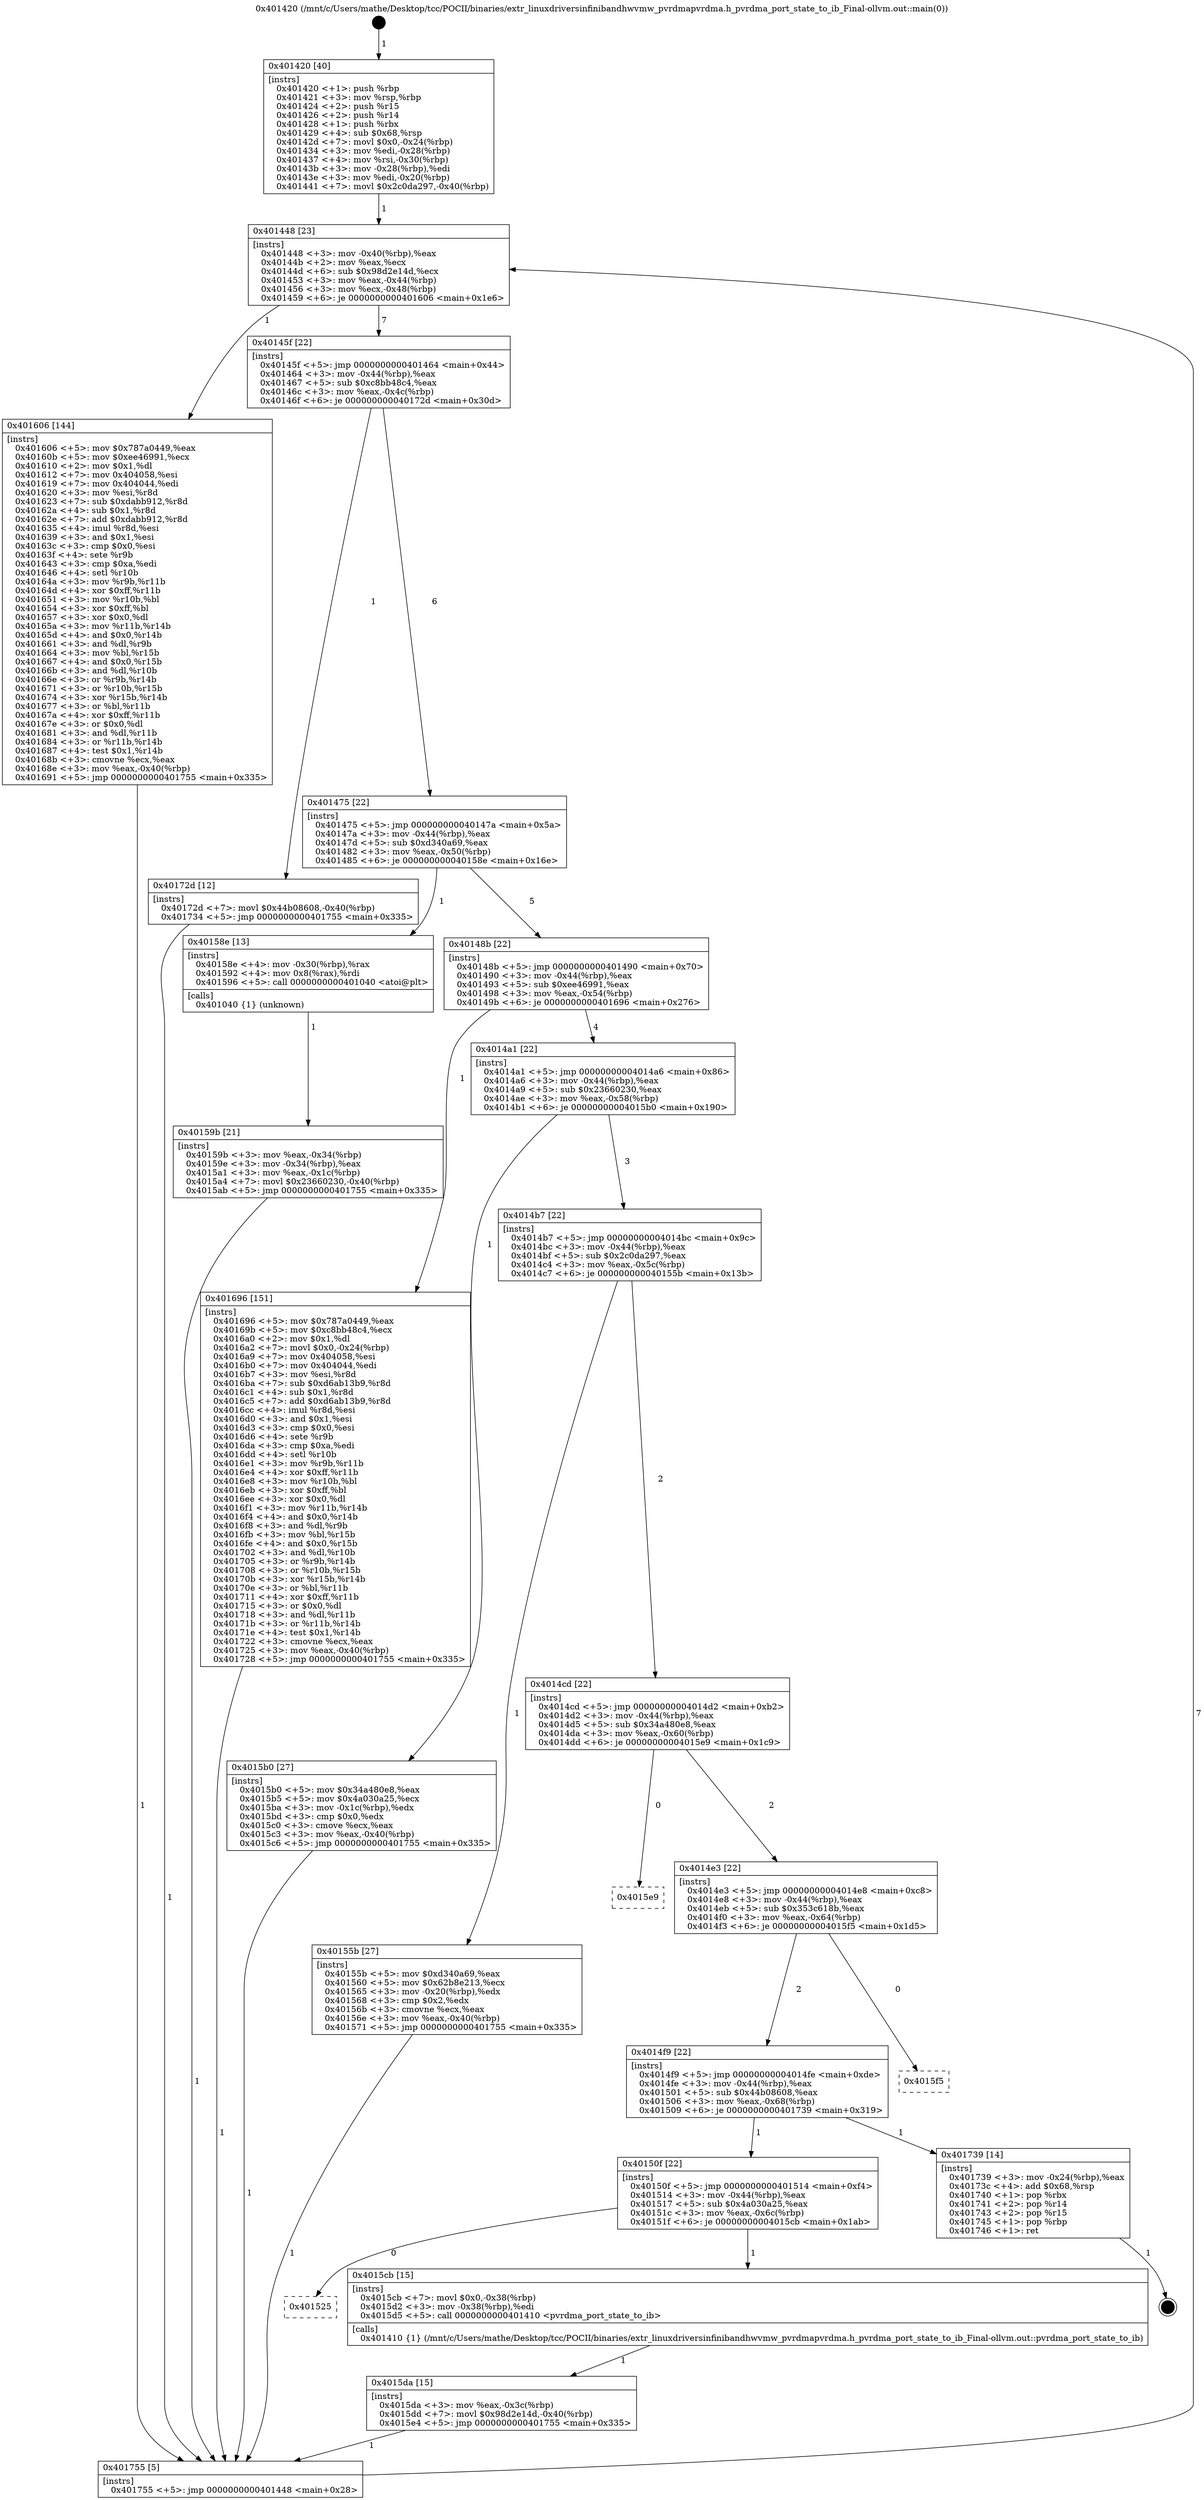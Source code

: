 digraph "0x401420" {
  label = "0x401420 (/mnt/c/Users/mathe/Desktop/tcc/POCII/binaries/extr_linuxdriversinfinibandhwvmw_pvrdmapvrdma.h_pvrdma_port_state_to_ib_Final-ollvm.out::main(0))"
  labelloc = "t"
  node[shape=record]

  Entry [label="",width=0.3,height=0.3,shape=circle,fillcolor=black,style=filled]
  "0x401448" [label="{
     0x401448 [23]\l
     | [instrs]\l
     &nbsp;&nbsp;0x401448 \<+3\>: mov -0x40(%rbp),%eax\l
     &nbsp;&nbsp;0x40144b \<+2\>: mov %eax,%ecx\l
     &nbsp;&nbsp;0x40144d \<+6\>: sub $0x98d2e14d,%ecx\l
     &nbsp;&nbsp;0x401453 \<+3\>: mov %eax,-0x44(%rbp)\l
     &nbsp;&nbsp;0x401456 \<+3\>: mov %ecx,-0x48(%rbp)\l
     &nbsp;&nbsp;0x401459 \<+6\>: je 0000000000401606 \<main+0x1e6\>\l
  }"]
  "0x401606" [label="{
     0x401606 [144]\l
     | [instrs]\l
     &nbsp;&nbsp;0x401606 \<+5\>: mov $0x787a0449,%eax\l
     &nbsp;&nbsp;0x40160b \<+5\>: mov $0xee46991,%ecx\l
     &nbsp;&nbsp;0x401610 \<+2\>: mov $0x1,%dl\l
     &nbsp;&nbsp;0x401612 \<+7\>: mov 0x404058,%esi\l
     &nbsp;&nbsp;0x401619 \<+7\>: mov 0x404044,%edi\l
     &nbsp;&nbsp;0x401620 \<+3\>: mov %esi,%r8d\l
     &nbsp;&nbsp;0x401623 \<+7\>: sub $0xdabb912,%r8d\l
     &nbsp;&nbsp;0x40162a \<+4\>: sub $0x1,%r8d\l
     &nbsp;&nbsp;0x40162e \<+7\>: add $0xdabb912,%r8d\l
     &nbsp;&nbsp;0x401635 \<+4\>: imul %r8d,%esi\l
     &nbsp;&nbsp;0x401639 \<+3\>: and $0x1,%esi\l
     &nbsp;&nbsp;0x40163c \<+3\>: cmp $0x0,%esi\l
     &nbsp;&nbsp;0x40163f \<+4\>: sete %r9b\l
     &nbsp;&nbsp;0x401643 \<+3\>: cmp $0xa,%edi\l
     &nbsp;&nbsp;0x401646 \<+4\>: setl %r10b\l
     &nbsp;&nbsp;0x40164a \<+3\>: mov %r9b,%r11b\l
     &nbsp;&nbsp;0x40164d \<+4\>: xor $0xff,%r11b\l
     &nbsp;&nbsp;0x401651 \<+3\>: mov %r10b,%bl\l
     &nbsp;&nbsp;0x401654 \<+3\>: xor $0xff,%bl\l
     &nbsp;&nbsp;0x401657 \<+3\>: xor $0x0,%dl\l
     &nbsp;&nbsp;0x40165a \<+3\>: mov %r11b,%r14b\l
     &nbsp;&nbsp;0x40165d \<+4\>: and $0x0,%r14b\l
     &nbsp;&nbsp;0x401661 \<+3\>: and %dl,%r9b\l
     &nbsp;&nbsp;0x401664 \<+3\>: mov %bl,%r15b\l
     &nbsp;&nbsp;0x401667 \<+4\>: and $0x0,%r15b\l
     &nbsp;&nbsp;0x40166b \<+3\>: and %dl,%r10b\l
     &nbsp;&nbsp;0x40166e \<+3\>: or %r9b,%r14b\l
     &nbsp;&nbsp;0x401671 \<+3\>: or %r10b,%r15b\l
     &nbsp;&nbsp;0x401674 \<+3\>: xor %r15b,%r14b\l
     &nbsp;&nbsp;0x401677 \<+3\>: or %bl,%r11b\l
     &nbsp;&nbsp;0x40167a \<+4\>: xor $0xff,%r11b\l
     &nbsp;&nbsp;0x40167e \<+3\>: or $0x0,%dl\l
     &nbsp;&nbsp;0x401681 \<+3\>: and %dl,%r11b\l
     &nbsp;&nbsp;0x401684 \<+3\>: or %r11b,%r14b\l
     &nbsp;&nbsp;0x401687 \<+4\>: test $0x1,%r14b\l
     &nbsp;&nbsp;0x40168b \<+3\>: cmovne %ecx,%eax\l
     &nbsp;&nbsp;0x40168e \<+3\>: mov %eax,-0x40(%rbp)\l
     &nbsp;&nbsp;0x401691 \<+5\>: jmp 0000000000401755 \<main+0x335\>\l
  }"]
  "0x40145f" [label="{
     0x40145f [22]\l
     | [instrs]\l
     &nbsp;&nbsp;0x40145f \<+5\>: jmp 0000000000401464 \<main+0x44\>\l
     &nbsp;&nbsp;0x401464 \<+3\>: mov -0x44(%rbp),%eax\l
     &nbsp;&nbsp;0x401467 \<+5\>: sub $0xc8bb48c4,%eax\l
     &nbsp;&nbsp;0x40146c \<+3\>: mov %eax,-0x4c(%rbp)\l
     &nbsp;&nbsp;0x40146f \<+6\>: je 000000000040172d \<main+0x30d\>\l
  }"]
  Exit [label="",width=0.3,height=0.3,shape=circle,fillcolor=black,style=filled,peripheries=2]
  "0x40172d" [label="{
     0x40172d [12]\l
     | [instrs]\l
     &nbsp;&nbsp;0x40172d \<+7\>: movl $0x44b08608,-0x40(%rbp)\l
     &nbsp;&nbsp;0x401734 \<+5\>: jmp 0000000000401755 \<main+0x335\>\l
  }"]
  "0x401475" [label="{
     0x401475 [22]\l
     | [instrs]\l
     &nbsp;&nbsp;0x401475 \<+5\>: jmp 000000000040147a \<main+0x5a\>\l
     &nbsp;&nbsp;0x40147a \<+3\>: mov -0x44(%rbp),%eax\l
     &nbsp;&nbsp;0x40147d \<+5\>: sub $0xd340a69,%eax\l
     &nbsp;&nbsp;0x401482 \<+3\>: mov %eax,-0x50(%rbp)\l
     &nbsp;&nbsp;0x401485 \<+6\>: je 000000000040158e \<main+0x16e\>\l
  }"]
  "0x4015da" [label="{
     0x4015da [15]\l
     | [instrs]\l
     &nbsp;&nbsp;0x4015da \<+3\>: mov %eax,-0x3c(%rbp)\l
     &nbsp;&nbsp;0x4015dd \<+7\>: movl $0x98d2e14d,-0x40(%rbp)\l
     &nbsp;&nbsp;0x4015e4 \<+5\>: jmp 0000000000401755 \<main+0x335\>\l
  }"]
  "0x40158e" [label="{
     0x40158e [13]\l
     | [instrs]\l
     &nbsp;&nbsp;0x40158e \<+4\>: mov -0x30(%rbp),%rax\l
     &nbsp;&nbsp;0x401592 \<+4\>: mov 0x8(%rax),%rdi\l
     &nbsp;&nbsp;0x401596 \<+5\>: call 0000000000401040 \<atoi@plt\>\l
     | [calls]\l
     &nbsp;&nbsp;0x401040 \{1\} (unknown)\l
  }"]
  "0x40148b" [label="{
     0x40148b [22]\l
     | [instrs]\l
     &nbsp;&nbsp;0x40148b \<+5\>: jmp 0000000000401490 \<main+0x70\>\l
     &nbsp;&nbsp;0x401490 \<+3\>: mov -0x44(%rbp),%eax\l
     &nbsp;&nbsp;0x401493 \<+5\>: sub $0xee46991,%eax\l
     &nbsp;&nbsp;0x401498 \<+3\>: mov %eax,-0x54(%rbp)\l
     &nbsp;&nbsp;0x40149b \<+6\>: je 0000000000401696 \<main+0x276\>\l
  }"]
  "0x401525" [label="{
     0x401525\l
  }", style=dashed]
  "0x401696" [label="{
     0x401696 [151]\l
     | [instrs]\l
     &nbsp;&nbsp;0x401696 \<+5\>: mov $0x787a0449,%eax\l
     &nbsp;&nbsp;0x40169b \<+5\>: mov $0xc8bb48c4,%ecx\l
     &nbsp;&nbsp;0x4016a0 \<+2\>: mov $0x1,%dl\l
     &nbsp;&nbsp;0x4016a2 \<+7\>: movl $0x0,-0x24(%rbp)\l
     &nbsp;&nbsp;0x4016a9 \<+7\>: mov 0x404058,%esi\l
     &nbsp;&nbsp;0x4016b0 \<+7\>: mov 0x404044,%edi\l
     &nbsp;&nbsp;0x4016b7 \<+3\>: mov %esi,%r8d\l
     &nbsp;&nbsp;0x4016ba \<+7\>: sub $0xd6ab13b9,%r8d\l
     &nbsp;&nbsp;0x4016c1 \<+4\>: sub $0x1,%r8d\l
     &nbsp;&nbsp;0x4016c5 \<+7\>: add $0xd6ab13b9,%r8d\l
     &nbsp;&nbsp;0x4016cc \<+4\>: imul %r8d,%esi\l
     &nbsp;&nbsp;0x4016d0 \<+3\>: and $0x1,%esi\l
     &nbsp;&nbsp;0x4016d3 \<+3\>: cmp $0x0,%esi\l
     &nbsp;&nbsp;0x4016d6 \<+4\>: sete %r9b\l
     &nbsp;&nbsp;0x4016da \<+3\>: cmp $0xa,%edi\l
     &nbsp;&nbsp;0x4016dd \<+4\>: setl %r10b\l
     &nbsp;&nbsp;0x4016e1 \<+3\>: mov %r9b,%r11b\l
     &nbsp;&nbsp;0x4016e4 \<+4\>: xor $0xff,%r11b\l
     &nbsp;&nbsp;0x4016e8 \<+3\>: mov %r10b,%bl\l
     &nbsp;&nbsp;0x4016eb \<+3\>: xor $0xff,%bl\l
     &nbsp;&nbsp;0x4016ee \<+3\>: xor $0x0,%dl\l
     &nbsp;&nbsp;0x4016f1 \<+3\>: mov %r11b,%r14b\l
     &nbsp;&nbsp;0x4016f4 \<+4\>: and $0x0,%r14b\l
     &nbsp;&nbsp;0x4016f8 \<+3\>: and %dl,%r9b\l
     &nbsp;&nbsp;0x4016fb \<+3\>: mov %bl,%r15b\l
     &nbsp;&nbsp;0x4016fe \<+4\>: and $0x0,%r15b\l
     &nbsp;&nbsp;0x401702 \<+3\>: and %dl,%r10b\l
     &nbsp;&nbsp;0x401705 \<+3\>: or %r9b,%r14b\l
     &nbsp;&nbsp;0x401708 \<+3\>: or %r10b,%r15b\l
     &nbsp;&nbsp;0x40170b \<+3\>: xor %r15b,%r14b\l
     &nbsp;&nbsp;0x40170e \<+3\>: or %bl,%r11b\l
     &nbsp;&nbsp;0x401711 \<+4\>: xor $0xff,%r11b\l
     &nbsp;&nbsp;0x401715 \<+3\>: or $0x0,%dl\l
     &nbsp;&nbsp;0x401718 \<+3\>: and %dl,%r11b\l
     &nbsp;&nbsp;0x40171b \<+3\>: or %r11b,%r14b\l
     &nbsp;&nbsp;0x40171e \<+4\>: test $0x1,%r14b\l
     &nbsp;&nbsp;0x401722 \<+3\>: cmovne %ecx,%eax\l
     &nbsp;&nbsp;0x401725 \<+3\>: mov %eax,-0x40(%rbp)\l
     &nbsp;&nbsp;0x401728 \<+5\>: jmp 0000000000401755 \<main+0x335\>\l
  }"]
  "0x4014a1" [label="{
     0x4014a1 [22]\l
     | [instrs]\l
     &nbsp;&nbsp;0x4014a1 \<+5\>: jmp 00000000004014a6 \<main+0x86\>\l
     &nbsp;&nbsp;0x4014a6 \<+3\>: mov -0x44(%rbp),%eax\l
     &nbsp;&nbsp;0x4014a9 \<+5\>: sub $0x23660230,%eax\l
     &nbsp;&nbsp;0x4014ae \<+3\>: mov %eax,-0x58(%rbp)\l
     &nbsp;&nbsp;0x4014b1 \<+6\>: je 00000000004015b0 \<main+0x190\>\l
  }"]
  "0x4015cb" [label="{
     0x4015cb [15]\l
     | [instrs]\l
     &nbsp;&nbsp;0x4015cb \<+7\>: movl $0x0,-0x38(%rbp)\l
     &nbsp;&nbsp;0x4015d2 \<+3\>: mov -0x38(%rbp),%edi\l
     &nbsp;&nbsp;0x4015d5 \<+5\>: call 0000000000401410 \<pvrdma_port_state_to_ib\>\l
     | [calls]\l
     &nbsp;&nbsp;0x401410 \{1\} (/mnt/c/Users/mathe/Desktop/tcc/POCII/binaries/extr_linuxdriversinfinibandhwvmw_pvrdmapvrdma.h_pvrdma_port_state_to_ib_Final-ollvm.out::pvrdma_port_state_to_ib)\l
  }"]
  "0x4015b0" [label="{
     0x4015b0 [27]\l
     | [instrs]\l
     &nbsp;&nbsp;0x4015b0 \<+5\>: mov $0x34a480e8,%eax\l
     &nbsp;&nbsp;0x4015b5 \<+5\>: mov $0x4a030a25,%ecx\l
     &nbsp;&nbsp;0x4015ba \<+3\>: mov -0x1c(%rbp),%edx\l
     &nbsp;&nbsp;0x4015bd \<+3\>: cmp $0x0,%edx\l
     &nbsp;&nbsp;0x4015c0 \<+3\>: cmove %ecx,%eax\l
     &nbsp;&nbsp;0x4015c3 \<+3\>: mov %eax,-0x40(%rbp)\l
     &nbsp;&nbsp;0x4015c6 \<+5\>: jmp 0000000000401755 \<main+0x335\>\l
  }"]
  "0x4014b7" [label="{
     0x4014b7 [22]\l
     | [instrs]\l
     &nbsp;&nbsp;0x4014b7 \<+5\>: jmp 00000000004014bc \<main+0x9c\>\l
     &nbsp;&nbsp;0x4014bc \<+3\>: mov -0x44(%rbp),%eax\l
     &nbsp;&nbsp;0x4014bf \<+5\>: sub $0x2c0da297,%eax\l
     &nbsp;&nbsp;0x4014c4 \<+3\>: mov %eax,-0x5c(%rbp)\l
     &nbsp;&nbsp;0x4014c7 \<+6\>: je 000000000040155b \<main+0x13b\>\l
  }"]
  "0x40150f" [label="{
     0x40150f [22]\l
     | [instrs]\l
     &nbsp;&nbsp;0x40150f \<+5\>: jmp 0000000000401514 \<main+0xf4\>\l
     &nbsp;&nbsp;0x401514 \<+3\>: mov -0x44(%rbp),%eax\l
     &nbsp;&nbsp;0x401517 \<+5\>: sub $0x4a030a25,%eax\l
     &nbsp;&nbsp;0x40151c \<+3\>: mov %eax,-0x6c(%rbp)\l
     &nbsp;&nbsp;0x40151f \<+6\>: je 00000000004015cb \<main+0x1ab\>\l
  }"]
  "0x40155b" [label="{
     0x40155b [27]\l
     | [instrs]\l
     &nbsp;&nbsp;0x40155b \<+5\>: mov $0xd340a69,%eax\l
     &nbsp;&nbsp;0x401560 \<+5\>: mov $0x62b8e213,%ecx\l
     &nbsp;&nbsp;0x401565 \<+3\>: mov -0x20(%rbp),%edx\l
     &nbsp;&nbsp;0x401568 \<+3\>: cmp $0x2,%edx\l
     &nbsp;&nbsp;0x40156b \<+3\>: cmovne %ecx,%eax\l
     &nbsp;&nbsp;0x40156e \<+3\>: mov %eax,-0x40(%rbp)\l
     &nbsp;&nbsp;0x401571 \<+5\>: jmp 0000000000401755 \<main+0x335\>\l
  }"]
  "0x4014cd" [label="{
     0x4014cd [22]\l
     | [instrs]\l
     &nbsp;&nbsp;0x4014cd \<+5\>: jmp 00000000004014d2 \<main+0xb2\>\l
     &nbsp;&nbsp;0x4014d2 \<+3\>: mov -0x44(%rbp),%eax\l
     &nbsp;&nbsp;0x4014d5 \<+5\>: sub $0x34a480e8,%eax\l
     &nbsp;&nbsp;0x4014da \<+3\>: mov %eax,-0x60(%rbp)\l
     &nbsp;&nbsp;0x4014dd \<+6\>: je 00000000004015e9 \<main+0x1c9\>\l
  }"]
  "0x401755" [label="{
     0x401755 [5]\l
     | [instrs]\l
     &nbsp;&nbsp;0x401755 \<+5\>: jmp 0000000000401448 \<main+0x28\>\l
  }"]
  "0x401420" [label="{
     0x401420 [40]\l
     | [instrs]\l
     &nbsp;&nbsp;0x401420 \<+1\>: push %rbp\l
     &nbsp;&nbsp;0x401421 \<+3\>: mov %rsp,%rbp\l
     &nbsp;&nbsp;0x401424 \<+2\>: push %r15\l
     &nbsp;&nbsp;0x401426 \<+2\>: push %r14\l
     &nbsp;&nbsp;0x401428 \<+1\>: push %rbx\l
     &nbsp;&nbsp;0x401429 \<+4\>: sub $0x68,%rsp\l
     &nbsp;&nbsp;0x40142d \<+7\>: movl $0x0,-0x24(%rbp)\l
     &nbsp;&nbsp;0x401434 \<+3\>: mov %edi,-0x28(%rbp)\l
     &nbsp;&nbsp;0x401437 \<+4\>: mov %rsi,-0x30(%rbp)\l
     &nbsp;&nbsp;0x40143b \<+3\>: mov -0x28(%rbp),%edi\l
     &nbsp;&nbsp;0x40143e \<+3\>: mov %edi,-0x20(%rbp)\l
     &nbsp;&nbsp;0x401441 \<+7\>: movl $0x2c0da297,-0x40(%rbp)\l
  }"]
  "0x40159b" [label="{
     0x40159b [21]\l
     | [instrs]\l
     &nbsp;&nbsp;0x40159b \<+3\>: mov %eax,-0x34(%rbp)\l
     &nbsp;&nbsp;0x40159e \<+3\>: mov -0x34(%rbp),%eax\l
     &nbsp;&nbsp;0x4015a1 \<+3\>: mov %eax,-0x1c(%rbp)\l
     &nbsp;&nbsp;0x4015a4 \<+7\>: movl $0x23660230,-0x40(%rbp)\l
     &nbsp;&nbsp;0x4015ab \<+5\>: jmp 0000000000401755 \<main+0x335\>\l
  }"]
  "0x401739" [label="{
     0x401739 [14]\l
     | [instrs]\l
     &nbsp;&nbsp;0x401739 \<+3\>: mov -0x24(%rbp),%eax\l
     &nbsp;&nbsp;0x40173c \<+4\>: add $0x68,%rsp\l
     &nbsp;&nbsp;0x401740 \<+1\>: pop %rbx\l
     &nbsp;&nbsp;0x401741 \<+2\>: pop %r14\l
     &nbsp;&nbsp;0x401743 \<+2\>: pop %r15\l
     &nbsp;&nbsp;0x401745 \<+1\>: pop %rbp\l
     &nbsp;&nbsp;0x401746 \<+1\>: ret\l
  }"]
  "0x4015e9" [label="{
     0x4015e9\l
  }", style=dashed]
  "0x4014e3" [label="{
     0x4014e3 [22]\l
     | [instrs]\l
     &nbsp;&nbsp;0x4014e3 \<+5\>: jmp 00000000004014e8 \<main+0xc8\>\l
     &nbsp;&nbsp;0x4014e8 \<+3\>: mov -0x44(%rbp),%eax\l
     &nbsp;&nbsp;0x4014eb \<+5\>: sub $0x353c618b,%eax\l
     &nbsp;&nbsp;0x4014f0 \<+3\>: mov %eax,-0x64(%rbp)\l
     &nbsp;&nbsp;0x4014f3 \<+6\>: je 00000000004015f5 \<main+0x1d5\>\l
  }"]
  "0x4014f9" [label="{
     0x4014f9 [22]\l
     | [instrs]\l
     &nbsp;&nbsp;0x4014f9 \<+5\>: jmp 00000000004014fe \<main+0xde\>\l
     &nbsp;&nbsp;0x4014fe \<+3\>: mov -0x44(%rbp),%eax\l
     &nbsp;&nbsp;0x401501 \<+5\>: sub $0x44b08608,%eax\l
     &nbsp;&nbsp;0x401506 \<+3\>: mov %eax,-0x68(%rbp)\l
     &nbsp;&nbsp;0x401509 \<+6\>: je 0000000000401739 \<main+0x319\>\l
  }"]
  "0x4015f5" [label="{
     0x4015f5\l
  }", style=dashed]
  Entry -> "0x401420" [label=" 1"]
  "0x401448" -> "0x401606" [label=" 1"]
  "0x401448" -> "0x40145f" [label=" 7"]
  "0x401739" -> Exit [label=" 1"]
  "0x40145f" -> "0x40172d" [label=" 1"]
  "0x40145f" -> "0x401475" [label=" 6"]
  "0x40172d" -> "0x401755" [label=" 1"]
  "0x401475" -> "0x40158e" [label=" 1"]
  "0x401475" -> "0x40148b" [label=" 5"]
  "0x401696" -> "0x401755" [label=" 1"]
  "0x40148b" -> "0x401696" [label=" 1"]
  "0x40148b" -> "0x4014a1" [label=" 4"]
  "0x401606" -> "0x401755" [label=" 1"]
  "0x4014a1" -> "0x4015b0" [label=" 1"]
  "0x4014a1" -> "0x4014b7" [label=" 3"]
  "0x4015da" -> "0x401755" [label=" 1"]
  "0x4014b7" -> "0x40155b" [label=" 1"]
  "0x4014b7" -> "0x4014cd" [label=" 2"]
  "0x40155b" -> "0x401755" [label=" 1"]
  "0x401420" -> "0x401448" [label=" 1"]
  "0x401755" -> "0x401448" [label=" 7"]
  "0x40158e" -> "0x40159b" [label=" 1"]
  "0x40159b" -> "0x401755" [label=" 1"]
  "0x4015b0" -> "0x401755" [label=" 1"]
  "0x40150f" -> "0x401525" [label=" 0"]
  "0x4014cd" -> "0x4015e9" [label=" 0"]
  "0x4014cd" -> "0x4014e3" [label=" 2"]
  "0x40150f" -> "0x4015cb" [label=" 1"]
  "0x4014e3" -> "0x4015f5" [label=" 0"]
  "0x4014e3" -> "0x4014f9" [label=" 2"]
  "0x4015cb" -> "0x4015da" [label=" 1"]
  "0x4014f9" -> "0x401739" [label=" 1"]
  "0x4014f9" -> "0x40150f" [label=" 1"]
}

